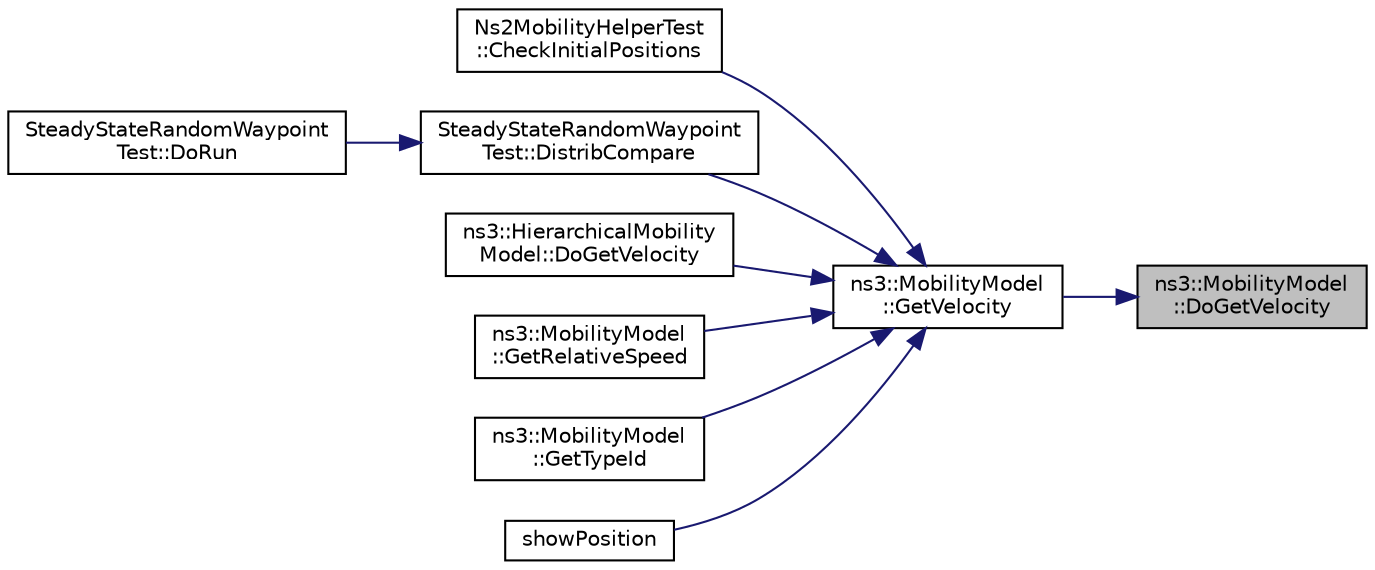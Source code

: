 digraph "ns3::MobilityModel::DoGetVelocity"
{
 // LATEX_PDF_SIZE
  edge [fontname="Helvetica",fontsize="10",labelfontname="Helvetica",labelfontsize="10"];
  node [fontname="Helvetica",fontsize="10",shape=record];
  rankdir="RL";
  Node1 [label="ns3::MobilityModel\l::DoGetVelocity",height=0.2,width=0.4,color="black", fillcolor="grey75", style="filled", fontcolor="black",tooltip=" "];
  Node1 -> Node2 [dir="back",color="midnightblue",fontsize="10",style="solid",fontname="Helvetica"];
  Node2 [label="ns3::MobilityModel\l::GetVelocity",height=0.2,width=0.4,color="black", fillcolor="white", style="filled",URL="$classns3_1_1_mobility_model.html#a4db81e0eae1ef8c24ad43d607707b714",tooltip=" "];
  Node2 -> Node3 [dir="back",color="midnightblue",fontsize="10",style="solid",fontname="Helvetica"];
  Node3 [label="Ns2MobilityHelperTest\l::CheckInitialPositions",height=0.2,width=0.4,color="black", fillcolor="white", style="filled",URL="$class_ns2_mobility_helper_test.html#a243a7724198f1922c9a9510650a9262f",tooltip="Check that all initial positions are correct."];
  Node2 -> Node4 [dir="back",color="midnightblue",fontsize="10",style="solid",fontname="Helvetica"];
  Node4 [label="SteadyStateRandomWaypoint\lTest::DistribCompare",height=0.2,width=0.4,color="black", fillcolor="white", style="filled",URL="$class_steady_state_random_waypoint_test.html#a7fec88fc2579b3c0601a8704e04584d3",tooltip="Distribution compare function."];
  Node4 -> Node5 [dir="back",color="midnightblue",fontsize="10",style="solid",fontname="Helvetica"];
  Node5 [label="SteadyStateRandomWaypoint\lTest::DoRun",height=0.2,width=0.4,color="black", fillcolor="white", style="filled",URL="$class_steady_state_random_waypoint_test.html#a06b559358eab241daa3a937a038729df",tooltip="Implementation to actually run this TestCase."];
  Node2 -> Node6 [dir="back",color="midnightblue",fontsize="10",style="solid",fontname="Helvetica"];
  Node6 [label="ns3::HierarchicalMobility\lModel::DoGetVelocity",height=0.2,width=0.4,color="black", fillcolor="white", style="filled",URL="$classns3_1_1_hierarchical_mobility_model.html#ad4e66d221189ee15884868b6c373b72c",tooltip=" "];
  Node2 -> Node7 [dir="back",color="midnightblue",fontsize="10",style="solid",fontname="Helvetica"];
  Node7 [label="ns3::MobilityModel\l::GetRelativeSpeed",height=0.2,width=0.4,color="black", fillcolor="white", style="filled",URL="$classns3_1_1_mobility_model.html#a5f6b07a9b6dbf9db75f5e0c205dbf533",tooltip=" "];
  Node2 -> Node8 [dir="back",color="midnightblue",fontsize="10",style="solid",fontname="Helvetica"];
  Node8 [label="ns3::MobilityModel\l::GetTypeId",height=0.2,width=0.4,color="black", fillcolor="white", style="filled",URL="$classns3_1_1_mobility_model.html#a3d1346ba74cc805812fac131070ba439",tooltip="Register this type with the TypeId system."];
  Node2 -> Node9 [dir="back",color="midnightblue",fontsize="10",style="solid",fontname="Helvetica"];
  Node9 [label="showPosition",height=0.2,width=0.4,color="black", fillcolor="white", style="filled",URL="$bonnmotion-ns2-example_8cc.html#aa58f33caf8bba45b2f1d495586580172",tooltip=" "];
}

